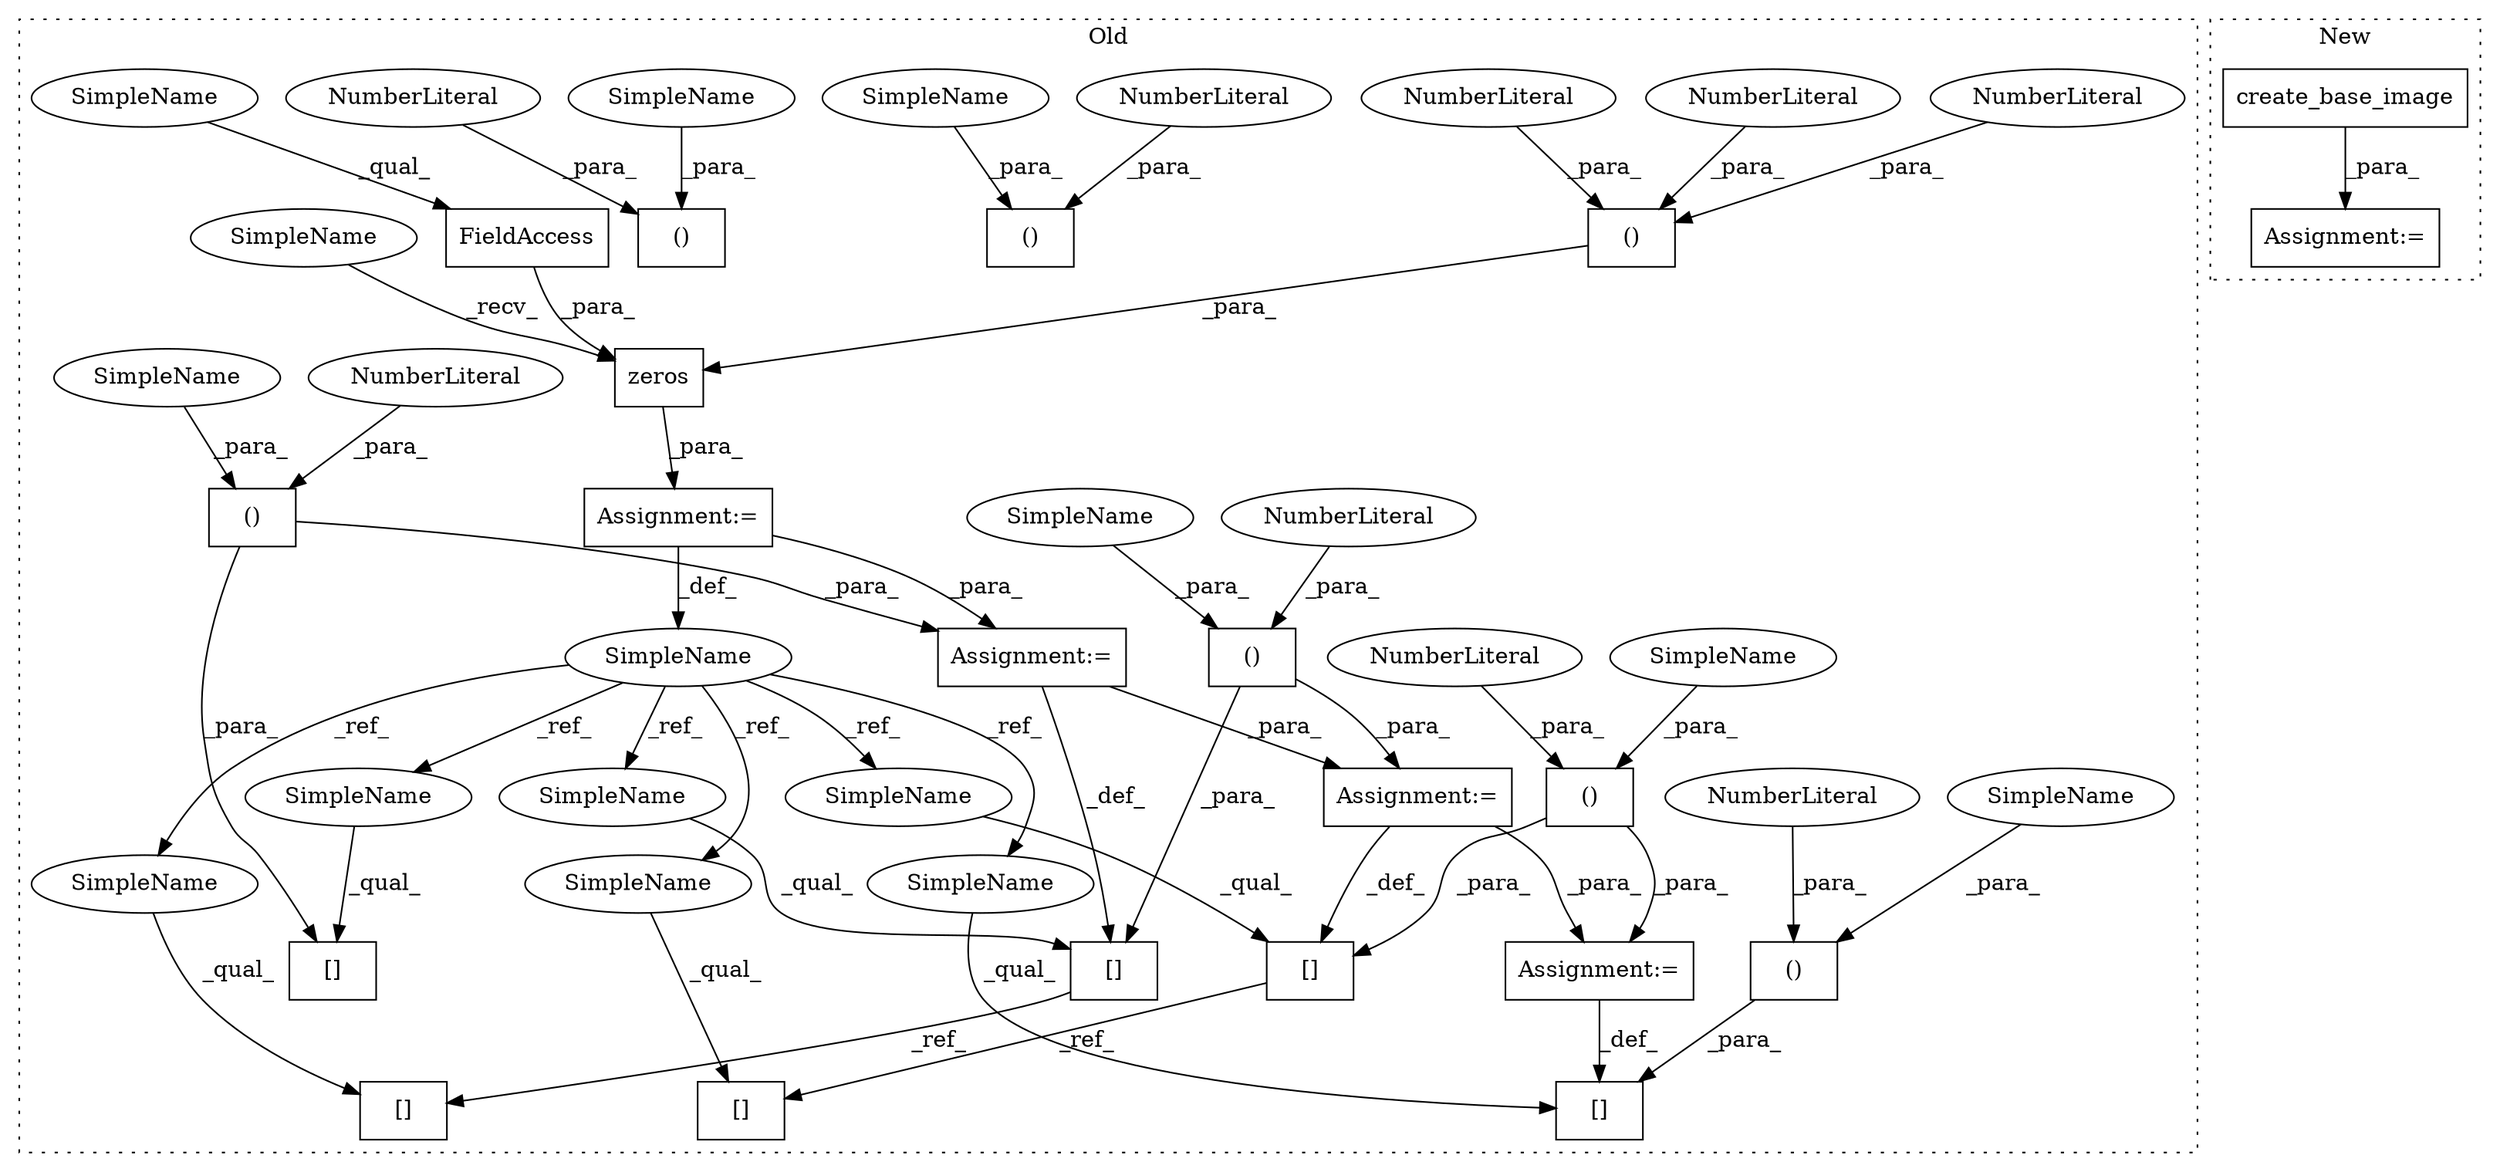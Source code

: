 digraph G {
subgraph cluster0 {
1 [label="zeros" a="32" s="31531,31584" l="11,1" shape="box"];
3 [label="()" a="106" s="31542" l="29" shape="box"];
4 [label="[]" a="2" s="31691,31729" l="14,2" shape="box"];
5 [label="()" a="106" s="31605" l="24" shape="box"];
6 [label="NumberLiteral" a="34" s="31628" l="1" shape="ellipse"];
7 [label="()" a="106" s="31605" l="24" shape="box"];
8 [label="[]" a="2" s="31591,31629" l="14,2" shape="box"];
9 [label="()" a="106" s="31705" l="24" shape="box"];
10 [label="[]" a="2" s="31591,31629" l="14,2" shape="box"];
11 [label="()" a="106" s="31655" l="24" shape="box"];
12 [label="[]" a="2" s="31641,31679" l="14,2" shape="box"];
13 [label="NumberLiteral" a="34" s="31628" l="1" shape="ellipse"];
14 [label="NumberLiteral" a="34" s="31678" l="1" shape="ellipse"];
15 [label="NumberLiteral" a="34" s="31556" l="1" shape="ellipse"];
16 [label="NumberLiteral" a="34" s="31728" l="1" shape="ellipse"];
17 [label="NumberLiteral" a="34" s="31542" l="1" shape="ellipse"];
18 [label="[]" a="2" s="31641,31679" l="14,2" shape="box"];
19 [label="NumberLiteral" a="34" s="31570" l="1" shape="ellipse"];
20 [label="[]" a="2" s="31691,31729" l="14,2" shape="box"];
21 [label="FieldAccess" a="22" s="31573" l="11" shape="box"];
22 [label="()" a="106" s="31655" l="24" shape="box"];
23 [label="NumberLiteral" a="34" s="31678" l="1" shape="ellipse"];
24 [label="()" a="106" s="31705" l="24" shape="box"];
25 [label="NumberLiteral" a="34" s="31728" l="1" shape="ellipse"];
26 [label="SimpleName" a="42" s="31516" l="8" shape="ellipse"];
27 [label="Assignment:=" a="7" s="31731" l="2" shape="box"];
28 [label="Assignment:=" a="7" s="31524" l="1" shape="box"];
30 [label="Assignment:=" a="7" s="31631" l="2" shape="box"];
31 [label="Assignment:=" a="7" s="31681" l="2" shape="box"];
32 [label="SimpleName" a="42" s="31705" l="10" shape="ellipse"];
33 [label="SimpleName" a="42" s="31605" l="10" shape="ellipse"];
34 [label="SimpleName" a="42" s="31655" l="10" shape="ellipse"];
35 [label="SimpleName" a="42" s="31705" l="10" shape="ellipse"];
36 [label="SimpleName" a="42" s="31605" l="10" shape="ellipse"];
37 [label="SimpleName" a="42" s="31655" l="10" shape="ellipse"];
38 [label="SimpleName" a="42" s="31573" l="5" shape="ellipse"];
39 [label="SimpleName" a="42" s="31525" l="5" shape="ellipse"];
40 [label="SimpleName" a="42" s="31591" l="8" shape="ellipse"];
41 [label="SimpleName" a="42" s="31641" l="8" shape="ellipse"];
42 [label="SimpleName" a="42" s="31691" l="8" shape="ellipse"];
43 [label="SimpleName" a="42" s="31591" l="8" shape="ellipse"];
44 [label="SimpleName" a="42" s="31641" l="8" shape="ellipse"];
45 [label="SimpleName" a="42" s="31691" l="8" shape="ellipse"];
label = "Old";
style="dotted";
}
subgraph cluster1 {
2 [label="create_base_image" a="32" s="34904" l="19" shape="box"];
29 [label="Assignment:=" a="7" s="34898" l="1" shape="box"];
label = "New";
style="dotted";
}
1 -> 28 [label="_para_"];
2 -> 29 [label="_para_"];
3 -> 1 [label="_para_"];
5 -> 8 [label="_para_"];
5 -> 31 [label="_para_"];
6 -> 5 [label="_para_"];
7 -> 10 [label="_para_"];
7 -> 30 [label="_para_"];
8 -> 12 [label="_ref_"];
9 -> 4 [label="_para_"];
11 -> 18 [label="_para_"];
11 -> 27 [label="_para_"];
13 -> 7 [label="_para_"];
14 -> 11 [label="_para_"];
15 -> 3 [label="_para_"];
16 -> 9 [label="_para_"];
17 -> 3 [label="_para_"];
18 -> 20 [label="_ref_"];
19 -> 3 [label="_para_"];
21 -> 1 [label="_para_"];
23 -> 22 [label="_para_"];
25 -> 24 [label="_para_"];
26 -> 45 [label="_ref_"];
26 -> 44 [label="_ref_"];
26 -> 41 [label="_ref_"];
26 -> 43 [label="_ref_"];
26 -> 40 [label="_ref_"];
26 -> 42 [label="_ref_"];
27 -> 4 [label="_def_"];
28 -> 30 [label="_para_"];
28 -> 26 [label="_def_"];
30 -> 8 [label="_def_"];
30 -> 31 [label="_para_"];
31 -> 27 [label="_para_"];
31 -> 18 [label="_def_"];
32 -> 24 [label="_para_"];
33 -> 7 [label="_para_"];
34 -> 11 [label="_para_"];
35 -> 9 [label="_para_"];
36 -> 5 [label="_para_"];
37 -> 22 [label="_para_"];
38 -> 21 [label="_qual_"];
39 -> 1 [label="_recv_"];
40 -> 8 [label="_qual_"];
41 -> 18 [label="_qual_"];
42 -> 20 [label="_qual_"];
43 -> 10 [label="_qual_"];
44 -> 12 [label="_qual_"];
45 -> 4 [label="_qual_"];
}
